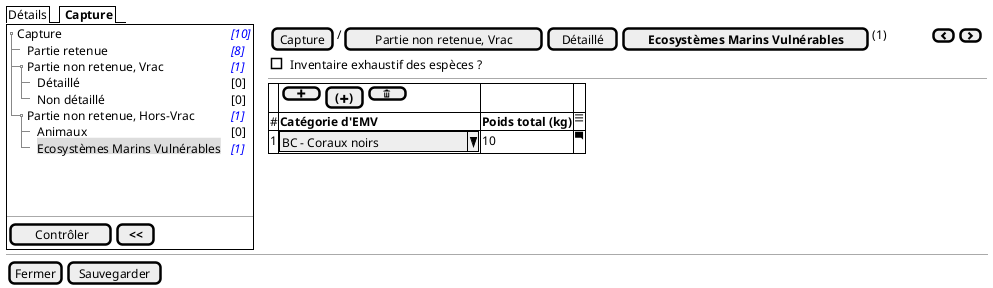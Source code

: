 @startsalt
{
  {/ Détails | <b> Capture }
  {+
   {T
       + Capture    | <i><color:blue>[10]
       ++ Partie retenue       | <i><color:blue>[8]
       ++ Partie non retenue, Vrac | <i><color:blue>[1]
       +++ Détaillé | <color:black>[0]
       +++ Non détaillé | <color:black>[0]
       ++ Partie non retenue, Hors-Vrac | <i><color:blue>[1]
       +++ Animaux | <color:black>[0]
       +++ <back:#DDD>Ecosystèmes Marins Vulnérables | <i><color:blue>[1]
   }
    .
    .
    .
   --
   {
      [<&checkmark> Contrôler] | [ <b><< ]
   }
  } | . | {
    { [Capture] | / | [Partie non retenue, Vrac] | [Détaillé] | [<b>Ecosystèmes Marins Vulnérables] | (1) | . | . | . | . | . | . | . | . | { [<&chevron-left>] | [<&chevron-right>] } }
    { [ ] Inventaire exhaustif des espèces ? }
    ---
    {#
          . | {[ <&plus> ] | [<b>(<&plus><b>)] | [ <&trash> ] }  | . | .
          # | <b>Catégorie d'EMV  | <b>Poids total (kg)     |   <&menu>
          1 | ^BC - Coraux noirs      ^ |  10    | <&comment-square>
        }
  }

  -- | -- | --
  { [Fermer] | [Sauvegarder] }
}
@endsalt

